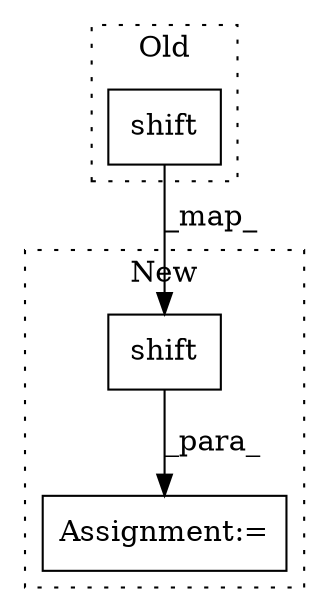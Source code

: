digraph G {
subgraph cluster0 {
1 [label="shift" a="32" s="1773,1780" l="6,1" shape="box"];
label = "Old";
style="dotted";
}
subgraph cluster1 {
2 [label="shift" a="32" s="1843,1850" l="6,1" shape="box"];
3 [label="Assignment:=" a="7" s="1830" l="1" shape="box"];
label = "New";
style="dotted";
}
1 -> 2 [label="_map_"];
2 -> 3 [label="_para_"];
}